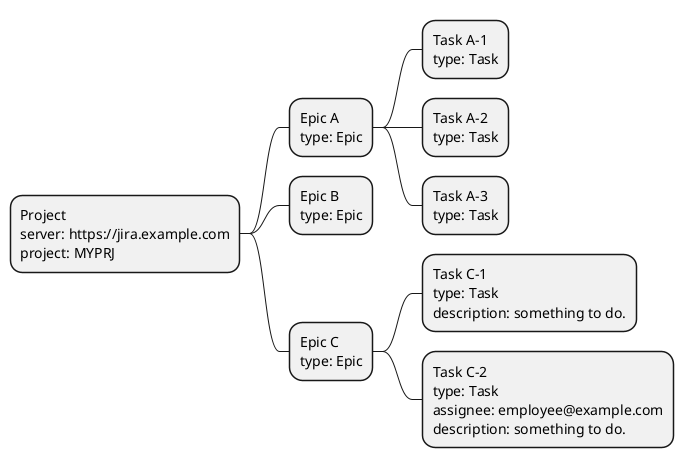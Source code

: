 @startmindmap
*:Project
server: https://jira.example.com
project: MYPRJ;

**:Epic A
type: Epic;

***:Task A-1
type: Task;

***:Task A-2
type: Task;

***:Task A-3
type: Task;

**:Epic B
type: Epic;

**:Epic C
type: Epic;

***:Task C-1
type: Task
description: something to do.;

***:Task C-2
type: Task
assignee: employee@example.com
description: something to do.;

@endmindmap
